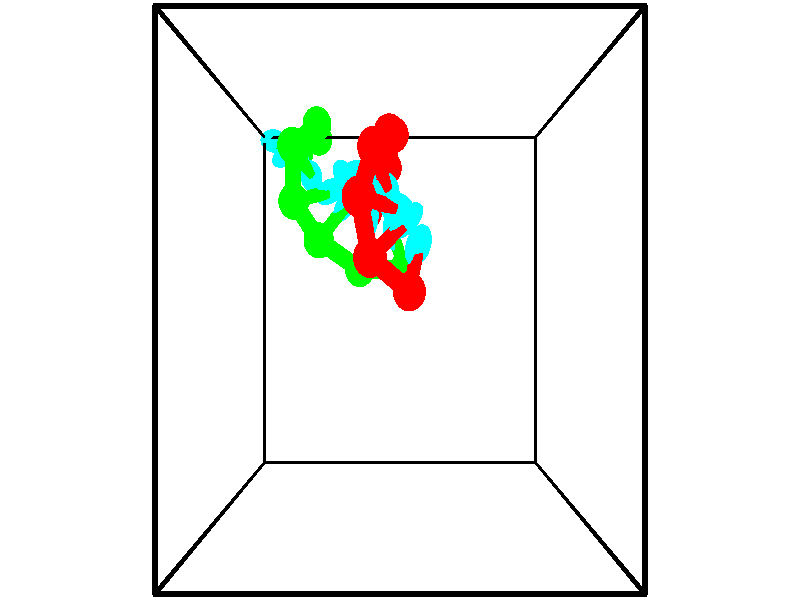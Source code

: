 // switches for output
#declare DRAW_BASES = 1; // possible values are 0, 1; only relevant for DNA ribbons
#declare DRAW_BASES_TYPE = 3; // possible values are 1, 2, 3; only relevant for DNA ribbons
#declare DRAW_FOG = 0; // set to 1 to enable fog

#include "colors.inc"

#include "transforms.inc"
background { rgb <1, 1, 1>}

#default {
   normal{
       ripples 0.25
       frequency 0.20
       turbulence 0.2
       lambda 5
   }
	finish {
		phong 0.1
		phong_size 40.
	}
}

// original window dimensions: 1024x640


// camera settings

camera {
	sky <-0, 1, 0>
	up <-0, 1, 0>
	right 1.6 * <1, 0, 0>
	location <2.5, 2.5, 11.1562>
	look_at <2.5, 2.5, 2.5>
	direction <0, 0, -8.6562>
	angle 67.0682
}


# declare cpy_camera_pos = <2.5, 2.5, 11.1562>;
# if (DRAW_FOG = 1)
fog {
	fog_type 2
	up vnormalize(cpy_camera_pos)
	color rgbt<1,1,1,0.3>
	distance 1e-5
	fog_alt 3e-3
	fog_offset 4
}
# end


// LIGHTS

# declare lum = 6;
global_settings {
	ambient_light rgb lum * <0.05, 0.05, 0.05>
	max_trace_level 15
}# declare cpy_direct_light_amount = 0.25;
light_source
{	1000 * <-1, -1, 1>,
	rgb lum * cpy_direct_light_amount
	parallel
}

light_source
{	1000 * <1, 1, -1>,
	rgb lum * cpy_direct_light_amount
	parallel
}

// strand 0

// nucleotide -1

// particle -1
sphere {
	<2.641062, 2.605824, 2.029154> 0.250000
	pigment { color rgbt <1,0,0,0> }
	no_shadow
}
cylinder {
	<2.711563, 2.918789, 2.268074>,  <2.753864, 3.106568, 2.411426>, 0.100000
	pigment { color rgbt <1,0,0,0> }
	no_shadow
}
cylinder {
	<2.711563, 2.918789, 2.268074>,  <2.641062, 2.605824, 2.029154>, 0.100000
	pigment { color rgbt <1,0,0,0> }
	no_shadow
}

// particle -1
sphere {
	<2.711563, 2.918789, 2.268074> 0.100000
	pigment { color rgbt <1,0,0,0> }
	no_shadow
}
sphere {
	0, 1
	scale<0.080000,0.200000,0.300000>
	matrix <-0.319357, 0.619428, -0.717162,
		-0.931100, -0.064350, 0.359044,
		0.176252, 0.782412, 0.597300,
		2.764439, 3.153512, 2.447264>
	pigment { color rgbt <0,1,1,0> }
	no_shadow
}
cylinder {
	<2.055801, 3.021941, 2.221964>,  <2.641062, 2.605824, 2.029154>, 0.130000
	pigment { color rgbt <1,0,0,0> }
	no_shadow
}

// nucleotide -1

// particle -1
sphere {
	<2.055801, 3.021941, 2.221964> 0.250000
	pigment { color rgbt <1,0,0,0> }
	no_shadow
}
cylinder {
	<2.361916, 3.277206, 2.255630>,  <2.545584, 3.430366, 2.275831>, 0.100000
	pigment { color rgbt <1,0,0,0> }
	no_shadow
}
cylinder {
	<2.361916, 3.277206, 2.255630>,  <2.055801, 3.021941, 2.221964>, 0.100000
	pigment { color rgbt <1,0,0,0> }
	no_shadow
}

// particle -1
sphere {
	<2.361916, 3.277206, 2.255630> 0.100000
	pigment { color rgbt <1,0,0,0> }
	no_shadow
}
sphere {
	0, 1
	scale<0.080000,0.200000,0.300000>
	matrix <-0.424714, 0.598863, -0.678955,
		-0.483690, 0.483848, 0.729339,
		0.765286, 0.638165, 0.084167,
		2.591501, 3.468656, 2.280881>
	pigment { color rgbt <0,1,1,0> }
	no_shadow
}
cylinder {
	<1.904615, 3.748389, 2.418885>,  <2.055801, 3.021941, 2.221964>, 0.130000
	pigment { color rgbt <1,0,0,0> }
	no_shadow
}

// nucleotide -1

// particle -1
sphere {
	<1.904615, 3.748389, 2.418885> 0.250000
	pigment { color rgbt <1,0,0,0> }
	no_shadow
}
cylinder {
	<2.220249, 3.697727, 2.178452>,  <2.409630, 3.667330, 2.034191>, 0.100000
	pigment { color rgbt <1,0,0,0> }
	no_shadow
}
cylinder {
	<2.220249, 3.697727, 2.178452>,  <1.904615, 3.748389, 2.418885>, 0.100000
	pigment { color rgbt <1,0,0,0> }
	no_shadow
}

// particle -1
sphere {
	<2.220249, 3.697727, 2.178452> 0.100000
	pigment { color rgbt <1,0,0,0> }
	no_shadow
}
sphere {
	0, 1
	scale<0.080000,0.200000,0.300000>
	matrix <-0.496410, 0.444894, -0.745417,
		0.361829, 0.886582, 0.288187,
		0.789086, -0.126655, -0.601084,
		2.456975, 3.659731, 1.998126>
	pigment { color rgbt <0,1,1,0> }
	no_shadow
}
cylinder {
	<2.111452, 4.407489, 2.158950>,  <1.904615, 3.748389, 2.418885>, 0.130000
	pigment { color rgbt <1,0,0,0> }
	no_shadow
}

// nucleotide -1

// particle -1
sphere {
	<2.111452, 4.407489, 2.158950> 0.250000
	pigment { color rgbt <1,0,0,0> }
	no_shadow
}
cylinder {
	<2.222577, 4.120098, 1.903885>,  <2.289251, 3.947664, 1.750846>, 0.100000
	pigment { color rgbt <1,0,0,0> }
	no_shadow
}
cylinder {
	<2.222577, 4.120098, 1.903885>,  <2.111452, 4.407489, 2.158950>, 0.100000
	pigment { color rgbt <1,0,0,0> }
	no_shadow
}

// particle -1
sphere {
	<2.222577, 4.120098, 1.903885> 0.100000
	pigment { color rgbt <1,0,0,0> }
	no_shadow
}
sphere {
	0, 1
	scale<0.080000,0.200000,0.300000>
	matrix <-0.482660, 0.469526, -0.739314,
		0.830578, 0.513164, -0.216340,
		0.277811, -0.718477, -0.637662,
		2.305920, 3.904555, 1.712586>
	pigment { color rgbt <0,1,1,0> }
	no_shadow
}
cylinder {
	<2.327741, 4.715132, 1.561932>,  <2.111452, 4.407489, 2.158950>, 0.130000
	pigment { color rgbt <1,0,0,0> }
	no_shadow
}

// nucleotide -1

// particle -1
sphere {
	<2.327741, 4.715132, 1.561932> 0.250000
	pigment { color rgbt <1,0,0,0> }
	no_shadow
}
cylinder {
	<2.207855, 4.361435, 1.418663>,  <2.135924, 4.149217, 1.332702>, 0.100000
	pigment { color rgbt <1,0,0,0> }
	no_shadow
}
cylinder {
	<2.207855, 4.361435, 1.418663>,  <2.327741, 4.715132, 1.561932>, 0.100000
	pigment { color rgbt <1,0,0,0> }
	no_shadow
}

// particle -1
sphere {
	<2.207855, 4.361435, 1.418663> 0.100000
	pigment { color rgbt <1,0,0,0> }
	no_shadow
}
sphere {
	0, 1
	scale<0.080000,0.200000,0.300000>
	matrix <-0.507976, 0.465697, -0.724628,
		0.807546, -0.035238, -0.588750,
		-0.299714, -0.884242, -0.358172,
		2.117941, 4.096162, 1.311211>
	pigment { color rgbt <0,1,1,0> }
	no_shadow
}
cylinder {
	<2.397743, 4.842349, 0.879424>,  <2.327741, 4.715132, 1.561932>, 0.130000
	pigment { color rgbt <1,0,0,0> }
	no_shadow
}

// nucleotide -1

// particle -1
sphere {
	<2.397743, 4.842349, 0.879424> 0.250000
	pigment { color rgbt <1,0,0,0> }
	no_shadow
}
cylinder {
	<2.169427, 4.515724, 0.913895>,  <2.032437, 4.319749, 0.934577>, 0.100000
	pigment { color rgbt <1,0,0,0> }
	no_shadow
}
cylinder {
	<2.169427, 4.515724, 0.913895>,  <2.397743, 4.842349, 0.879424>, 0.100000
	pigment { color rgbt <1,0,0,0> }
	no_shadow
}

// particle -1
sphere {
	<2.169427, 4.515724, 0.913895> 0.100000
	pigment { color rgbt <1,0,0,0> }
	no_shadow
}
sphere {
	0, 1
	scale<0.080000,0.200000,0.300000>
	matrix <-0.515883, 0.274986, -0.811325,
		0.638799, -0.507553, -0.578209,
		-0.570790, -0.816562, 0.086177,
		1.998190, 4.270756, 0.939748>
	pigment { color rgbt <0,1,1,0> }
	no_shadow
}
cylinder {
	<2.281002, 4.505002, 0.150428>,  <2.397743, 4.842349, 0.879424>, 0.130000
	pigment { color rgbt <1,0,0,0> }
	no_shadow
}

// nucleotide -1

// particle -1
sphere {
	<2.281002, 4.505002, 0.150428> 0.250000
	pigment { color rgbt <1,0,0,0> }
	no_shadow
}
cylinder {
	<1.962759, 4.413849, 0.374954>,  <1.771813, 4.359157, 0.509670>, 0.100000
	pigment { color rgbt <1,0,0,0> }
	no_shadow
}
cylinder {
	<1.962759, 4.413849, 0.374954>,  <2.281002, 4.505002, 0.150428>, 0.100000
	pigment { color rgbt <1,0,0,0> }
	no_shadow
}

// particle -1
sphere {
	<1.962759, 4.413849, 0.374954> 0.100000
	pigment { color rgbt <1,0,0,0> }
	no_shadow
}
sphere {
	0, 1
	scale<0.080000,0.200000,0.300000>
	matrix <-0.588120, 0.068260, -0.805888,
		0.145336, -0.971292, -0.188334,
		-0.795608, -0.227888, 0.561316,
		1.724077, 4.345484, 0.543349>
	pigment { color rgbt <0,1,1,0> }
	no_shadow
}
cylinder {
	<1.917219, 3.859204, -0.080137>,  <2.281002, 4.505002, 0.150428>, 0.130000
	pigment { color rgbt <1,0,0,0> }
	no_shadow
}

// nucleotide -1

// particle -1
sphere {
	<1.917219, 3.859204, -0.080137> 0.250000
	pigment { color rgbt <1,0,0,0> }
	no_shadow
}
cylinder {
	<1.686823, 4.140190, 0.087090>,  <1.548586, 4.308782, 0.187425>, 0.100000
	pigment { color rgbt <1,0,0,0> }
	no_shadow
}
cylinder {
	<1.686823, 4.140190, 0.087090>,  <1.917219, 3.859204, -0.080137>, 0.100000
	pigment { color rgbt <1,0,0,0> }
	no_shadow
}

// particle -1
sphere {
	<1.686823, 4.140190, 0.087090> 0.100000
	pigment { color rgbt <1,0,0,0> }
	no_shadow
}
sphere {
	0, 1
	scale<0.080000,0.200000,0.300000>
	matrix <-0.548893, 0.046633, -0.834591,
		-0.605767, -0.710188, 0.358719,
		-0.575988, 0.702466, 0.418066,
		1.514027, 4.350930, 0.212509>
	pigment { color rgbt <0,1,1,0> }
	no_shadow
}
// strand 1

// nucleotide -1

// particle -1
sphere {
	<0.535327, 4.893245, -0.718861> 0.250000
	pigment { color rgbt <0,1,0,0> }
	no_shadow
}
cylinder {
	<0.309933, 4.941757, -0.391991>,  <0.174696, 4.970864, -0.195869>, 0.100000
	pigment { color rgbt <0,1,0,0> }
	no_shadow
}
cylinder {
	<0.309933, 4.941757, -0.391991>,  <0.535327, 4.893245, -0.718861>, 0.100000
	pigment { color rgbt <0,1,0,0> }
	no_shadow
}

// particle -1
sphere {
	<0.309933, 4.941757, -0.391991> 0.100000
	pigment { color rgbt <0,1,0,0> }
	no_shadow
}
sphere {
	0, 1
	scale<0.080000,0.200000,0.300000>
	matrix <0.528437, -0.707418, 0.469376,
		0.635010, 0.696312, 0.334532,
		-0.563486, 0.121280, 0.817175,
		0.140887, 4.978141, -0.146838>
	pigment { color rgbt <0,1,1,0> }
	no_shadow
}
cylinder {
	<0.973278, 5.017993, -0.203868>,  <0.535327, 4.893245, -0.718861>, 0.130000
	pigment { color rgbt <0,1,0,0> }
	no_shadow
}

// nucleotide -1

// particle -1
sphere {
	<0.973278, 5.017993, -0.203868> 0.250000
	pigment { color rgbt <0,1,0,0> }
	no_shadow
}
cylinder {
	<0.660570, 4.843605, -0.025536>,  <0.472945, 4.738972, 0.081464>, 0.100000
	pigment { color rgbt <0,1,0,0> }
	no_shadow
}
cylinder {
	<0.660570, 4.843605, -0.025536>,  <0.973278, 5.017993, -0.203868>, 0.100000
	pigment { color rgbt <0,1,0,0> }
	no_shadow
}

// particle -1
sphere {
	<0.660570, 4.843605, -0.025536> 0.100000
	pigment { color rgbt <0,1,0,0> }
	no_shadow
}
sphere {
	0, 1
	scale<0.080000,0.200000,0.300000>
	matrix <0.619538, -0.624200, 0.475970,
		0.070779, 0.648308, 0.758081,
		-0.781769, -0.435971, 0.445832,
		0.426039, 4.712814, 0.108214>
	pigment { color rgbt <0,1,1,0> }
	no_shadow
}
cylinder {
	<1.043719, 5.076623, 0.554827>,  <0.973278, 5.017993, -0.203868>, 0.130000
	pigment { color rgbt <0,1,0,0> }
	no_shadow
}

// nucleotide -1

// particle -1
sphere {
	<1.043719, 5.076623, 0.554827> 0.250000
	pigment { color rgbt <0,1,0,0> }
	no_shadow
}
cylinder {
	<0.837961, 4.746498, 0.461655>,  <0.714507, 4.548423, 0.405751>, 0.100000
	pigment { color rgbt <0,1,0,0> }
	no_shadow
}
cylinder {
	<0.837961, 4.746498, 0.461655>,  <1.043719, 5.076623, 0.554827>, 0.100000
	pigment { color rgbt <0,1,0,0> }
	no_shadow
}

// particle -1
sphere {
	<0.837961, 4.746498, 0.461655> 0.100000
	pigment { color rgbt <0,1,0,0> }
	no_shadow
}
sphere {
	0, 1
	scale<0.080000,0.200000,0.300000>
	matrix <0.706687, -0.561830, 0.430047,
		-0.485791, 0.056604, 0.872240,
		-0.514394, -0.825314, -0.232931,
		0.683643, 4.498904, 0.391775>
	pigment { color rgbt <0,1,1,0> }
	no_shadow
}
cylinder {
	<0.721929, 4.632463, 1.159275>,  <1.043719, 5.076623, 0.554827>, 0.130000
	pigment { color rgbt <0,1,0,0> }
	no_shadow
}

// nucleotide -1

// particle -1
sphere {
	<0.721929, 4.632463, 1.159275> 0.250000
	pigment { color rgbt <0,1,0,0> }
	no_shadow
}
cylinder {
	<0.851151, 4.444054, 0.830940>,  <0.928683, 4.331008, 0.633939>, 0.100000
	pigment { color rgbt <0,1,0,0> }
	no_shadow
}
cylinder {
	<0.851151, 4.444054, 0.830940>,  <0.721929, 4.632463, 1.159275>, 0.100000
	pigment { color rgbt <0,1,0,0> }
	no_shadow
}

// particle -1
sphere {
	<0.851151, 4.444054, 0.830940> 0.100000
	pigment { color rgbt <0,1,0,0> }
	no_shadow
}
sphere {
	0, 1
	scale<0.080000,0.200000,0.300000>
	matrix <0.669000, -0.499821, 0.550108,
		-0.669385, -0.726854, 0.153646,
		0.323053, -0.471023, -0.820837,
		0.948066, 4.302747, 0.584689>
	pigment { color rgbt <0,1,1,0> }
	no_shadow
}
cylinder {
	<0.744155, 3.856703, 1.181334>,  <0.721929, 4.632463, 1.159275>, 0.130000
	pigment { color rgbt <0,1,0,0> }
	no_shadow
}

// nucleotide -1

// particle -1
sphere {
	<0.744155, 3.856703, 1.181334> 0.250000
	pigment { color rgbt <0,1,0,0> }
	no_shadow
}
cylinder {
	<1.059507, 3.967445, 0.961586>,  <1.248719, 4.033891, 0.829737>, 0.100000
	pigment { color rgbt <0,1,0,0> }
	no_shadow
}
cylinder {
	<1.059507, 3.967445, 0.961586>,  <0.744155, 3.856703, 1.181334>, 0.100000
	pigment { color rgbt <0,1,0,0> }
	no_shadow
}

// particle -1
sphere {
	<1.059507, 3.967445, 0.961586> 0.100000
	pigment { color rgbt <0,1,0,0> }
	no_shadow
}
sphere {
	0, 1
	scale<0.080000,0.200000,0.300000>
	matrix <0.604779, -0.512378, 0.609681,
		-0.112691, -0.812908, -0.571385,
		0.788380, 0.276856, -0.549370,
		1.296021, 4.050502, 0.796775>
	pigment { color rgbt <0,1,1,0> }
	no_shadow
}
cylinder {
	<1.150730, 3.325079, 1.133344>,  <0.744155, 3.856703, 1.181334>, 0.130000
	pigment { color rgbt <0,1,0,0> }
	no_shadow
}

// nucleotide -1

// particle -1
sphere {
	<1.150730, 3.325079, 1.133344> 0.250000
	pigment { color rgbt <0,1,0,0> }
	no_shadow
}
cylinder {
	<1.407032, 3.620689, 1.050133>,  <1.560813, 3.798055, 1.000206>, 0.100000
	pigment { color rgbt <0,1,0,0> }
	no_shadow
}
cylinder {
	<1.407032, 3.620689, 1.050133>,  <1.150730, 3.325079, 1.133344>, 0.100000
	pigment { color rgbt <0,1,0,0> }
	no_shadow
}

// particle -1
sphere {
	<1.407032, 3.620689, 1.050133> 0.100000
	pigment { color rgbt <0,1,0,0> }
	no_shadow
}
sphere {
	0, 1
	scale<0.080000,0.200000,0.300000>
	matrix <0.682416, -0.424084, 0.595367,
		0.351770, -0.523445, -0.776056,
		0.640755, 0.739025, -0.208027,
		1.599258, 3.842397, 0.987724>
	pigment { color rgbt <0,1,1,0> }
	no_shadow
}
cylinder {
	<1.815789, 2.931721, 0.914142>,  <1.150730, 3.325079, 1.133344>, 0.130000
	pigment { color rgbt <0,1,0,0> }
	no_shadow
}

// nucleotide -1

// particle -1
sphere {
	<1.815789, 2.931721, 0.914142> 0.250000
	pigment { color rgbt <0,1,0,0> }
	no_shadow
}
cylinder {
	<1.905846, 3.299751, 1.042374>,  <1.959880, 3.520570, 1.119313>, 0.100000
	pigment { color rgbt <0,1,0,0> }
	no_shadow
}
cylinder {
	<1.905846, 3.299751, 1.042374>,  <1.815789, 2.931721, 0.914142>, 0.100000
	pigment { color rgbt <0,1,0,0> }
	no_shadow
}

// particle -1
sphere {
	<1.905846, 3.299751, 1.042374> 0.100000
	pigment { color rgbt <0,1,0,0> }
	no_shadow
}
sphere {
	0, 1
	scale<0.080000,0.200000,0.300000>
	matrix <0.632836, -0.388267, 0.669901,
		0.740830, 0.052051, -0.669672,
		0.225143, 0.920076, 0.320580,
		1.973388, 3.575774, 1.138548>
	pigment { color rgbt <0,1,1,0> }
	no_shadow
}
cylinder {
	<2.573851, 2.934852, 0.887949>,  <1.815789, 2.931721, 0.914142>, 0.130000
	pigment { color rgbt <0,1,0,0> }
	no_shadow
}

// nucleotide -1

// particle -1
sphere {
	<2.573851, 2.934852, 0.887949> 0.250000
	pigment { color rgbt <0,1,0,0> }
	no_shadow
}
cylinder {
	<2.459873, 3.216591, 1.148010>,  <2.391487, 3.385634, 1.304047>, 0.100000
	pigment { color rgbt <0,1,0,0> }
	no_shadow
}
cylinder {
	<2.459873, 3.216591, 1.148010>,  <2.573851, 2.934852, 0.887949>, 0.100000
	pigment { color rgbt <0,1,0,0> }
	no_shadow
}

// particle -1
sphere {
	<2.459873, 3.216591, 1.148010> 0.100000
	pigment { color rgbt <0,1,0,0> }
	no_shadow
}
sphere {
	0, 1
	scale<0.080000,0.200000,0.300000>
	matrix <0.806161, -0.190847, 0.560073,
		0.518566, 0.683718, -0.513438,
		-0.284944, 0.704348, 0.650154,
		2.374390, 3.427895, 1.343056>
	pigment { color rgbt <0,1,1,0> }
	no_shadow
}
// box output
cylinder {
	<0.000000, 0.000000, 0.000000>,  <5.000000, 0.000000, 0.000000>, 0.025000
	pigment { color rgbt <0,0,0,0> }
	no_shadow
}
cylinder {
	<0.000000, 0.000000, 0.000000>,  <0.000000, 5.000000, 0.000000>, 0.025000
	pigment { color rgbt <0,0,0,0> }
	no_shadow
}
cylinder {
	<0.000000, 0.000000, 0.000000>,  <0.000000, 0.000000, 5.000000>, 0.025000
	pigment { color rgbt <0,0,0,0> }
	no_shadow
}
cylinder {
	<5.000000, 5.000000, 5.000000>,  <0.000000, 5.000000, 5.000000>, 0.025000
	pigment { color rgbt <0,0,0,0> }
	no_shadow
}
cylinder {
	<5.000000, 5.000000, 5.000000>,  <5.000000, 0.000000, 5.000000>, 0.025000
	pigment { color rgbt <0,0,0,0> }
	no_shadow
}
cylinder {
	<5.000000, 5.000000, 5.000000>,  <5.000000, 5.000000, 0.000000>, 0.025000
	pigment { color rgbt <0,0,0,0> }
	no_shadow
}
cylinder {
	<0.000000, 0.000000, 5.000000>,  <0.000000, 5.000000, 5.000000>, 0.025000
	pigment { color rgbt <0,0,0,0> }
	no_shadow
}
cylinder {
	<0.000000, 0.000000, 5.000000>,  <5.000000, 0.000000, 5.000000>, 0.025000
	pigment { color rgbt <0,0,0,0> }
	no_shadow
}
cylinder {
	<5.000000, 5.000000, 0.000000>,  <0.000000, 5.000000, 0.000000>, 0.025000
	pigment { color rgbt <0,0,0,0> }
	no_shadow
}
cylinder {
	<5.000000, 5.000000, 0.000000>,  <5.000000, 0.000000, 0.000000>, 0.025000
	pigment { color rgbt <0,0,0,0> }
	no_shadow
}
cylinder {
	<5.000000, 0.000000, 5.000000>,  <5.000000, 0.000000, 0.000000>, 0.025000
	pigment { color rgbt <0,0,0,0> }
	no_shadow
}
cylinder {
	<0.000000, 5.000000, 0.000000>,  <0.000000, 5.000000, 5.000000>, 0.025000
	pigment { color rgbt <0,0,0,0> }
	no_shadow
}
// end of box output
